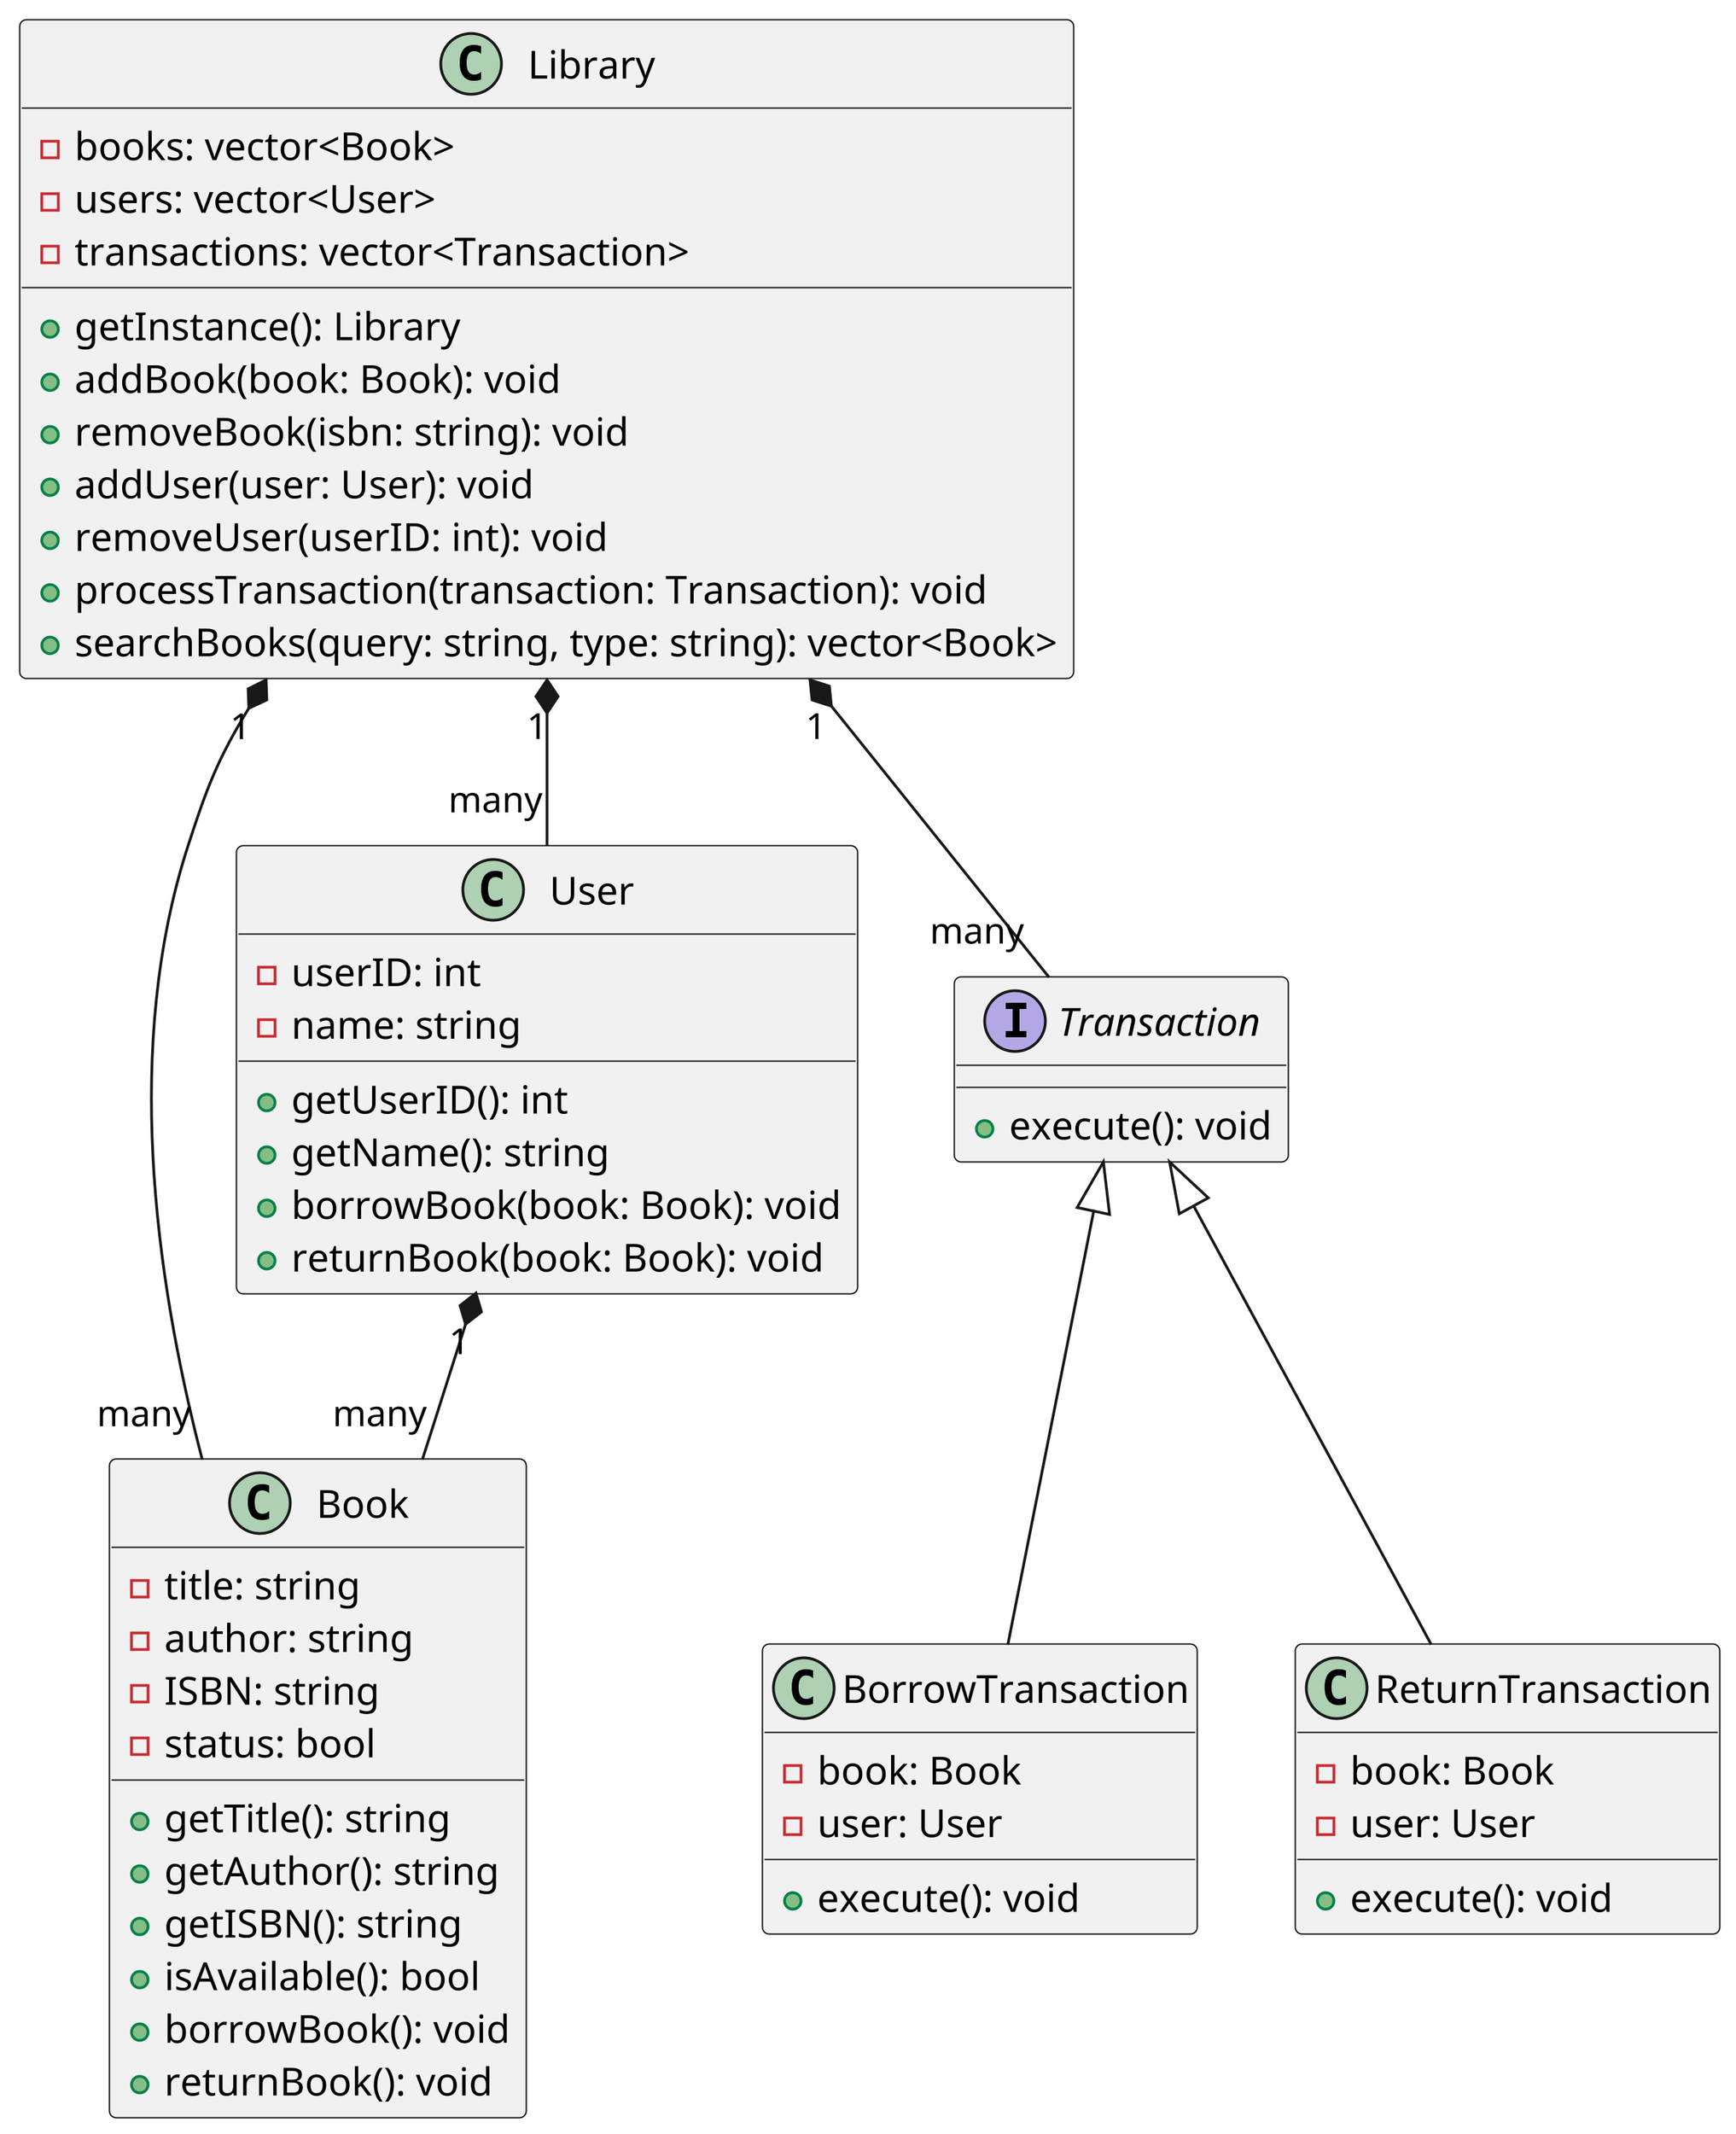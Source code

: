 @startuml
!define RECTANGLE class
!define INTERFACE interface

scale 1800

RECTANGLE Library {
  - books: vector<Book>
  - users: vector<User>
  - transactions: vector<Transaction>
  + getInstance(): Library
  + addBook(book: Book): void
  + removeBook(isbn: string): void
  + addUser(user: User): void
  + removeUser(userID: int): void
  + processTransaction(transaction: Transaction): void
  + searchBooks(query: string, type: string): vector<Book>
}

RECTANGLE Book {
  - title: string
  - author: string
  - ISBN: string
  - status: bool
  + getTitle(): string
  + getAuthor(): string
  + getISBN(): string
  + isAvailable(): bool
  + borrowBook(): void
  + returnBook(): void
}

RECTANGLE User {
  - userID: int
  - name: string
  + getUserID(): int
  + getName(): string
  + borrowBook(book: Book): void
  + returnBook(book: Book): void
}

INTERFACE Transaction {
  + execute(): void
}

RECTANGLE BorrowTransaction {
  - book: Book
  - user: User
  + execute(): void
}

RECTANGLE ReturnTransaction {
  - book: Book
  - user: User
  + execute(): void
}

Library "1" *-- "many" Book
Library "1" *-- "many" User
Library "1" *-- "many" Transaction

User "1" *-- "many" Book

Transaction <|-- BorrowTransaction
Transaction <|-- ReturnTransaction

@enduml
